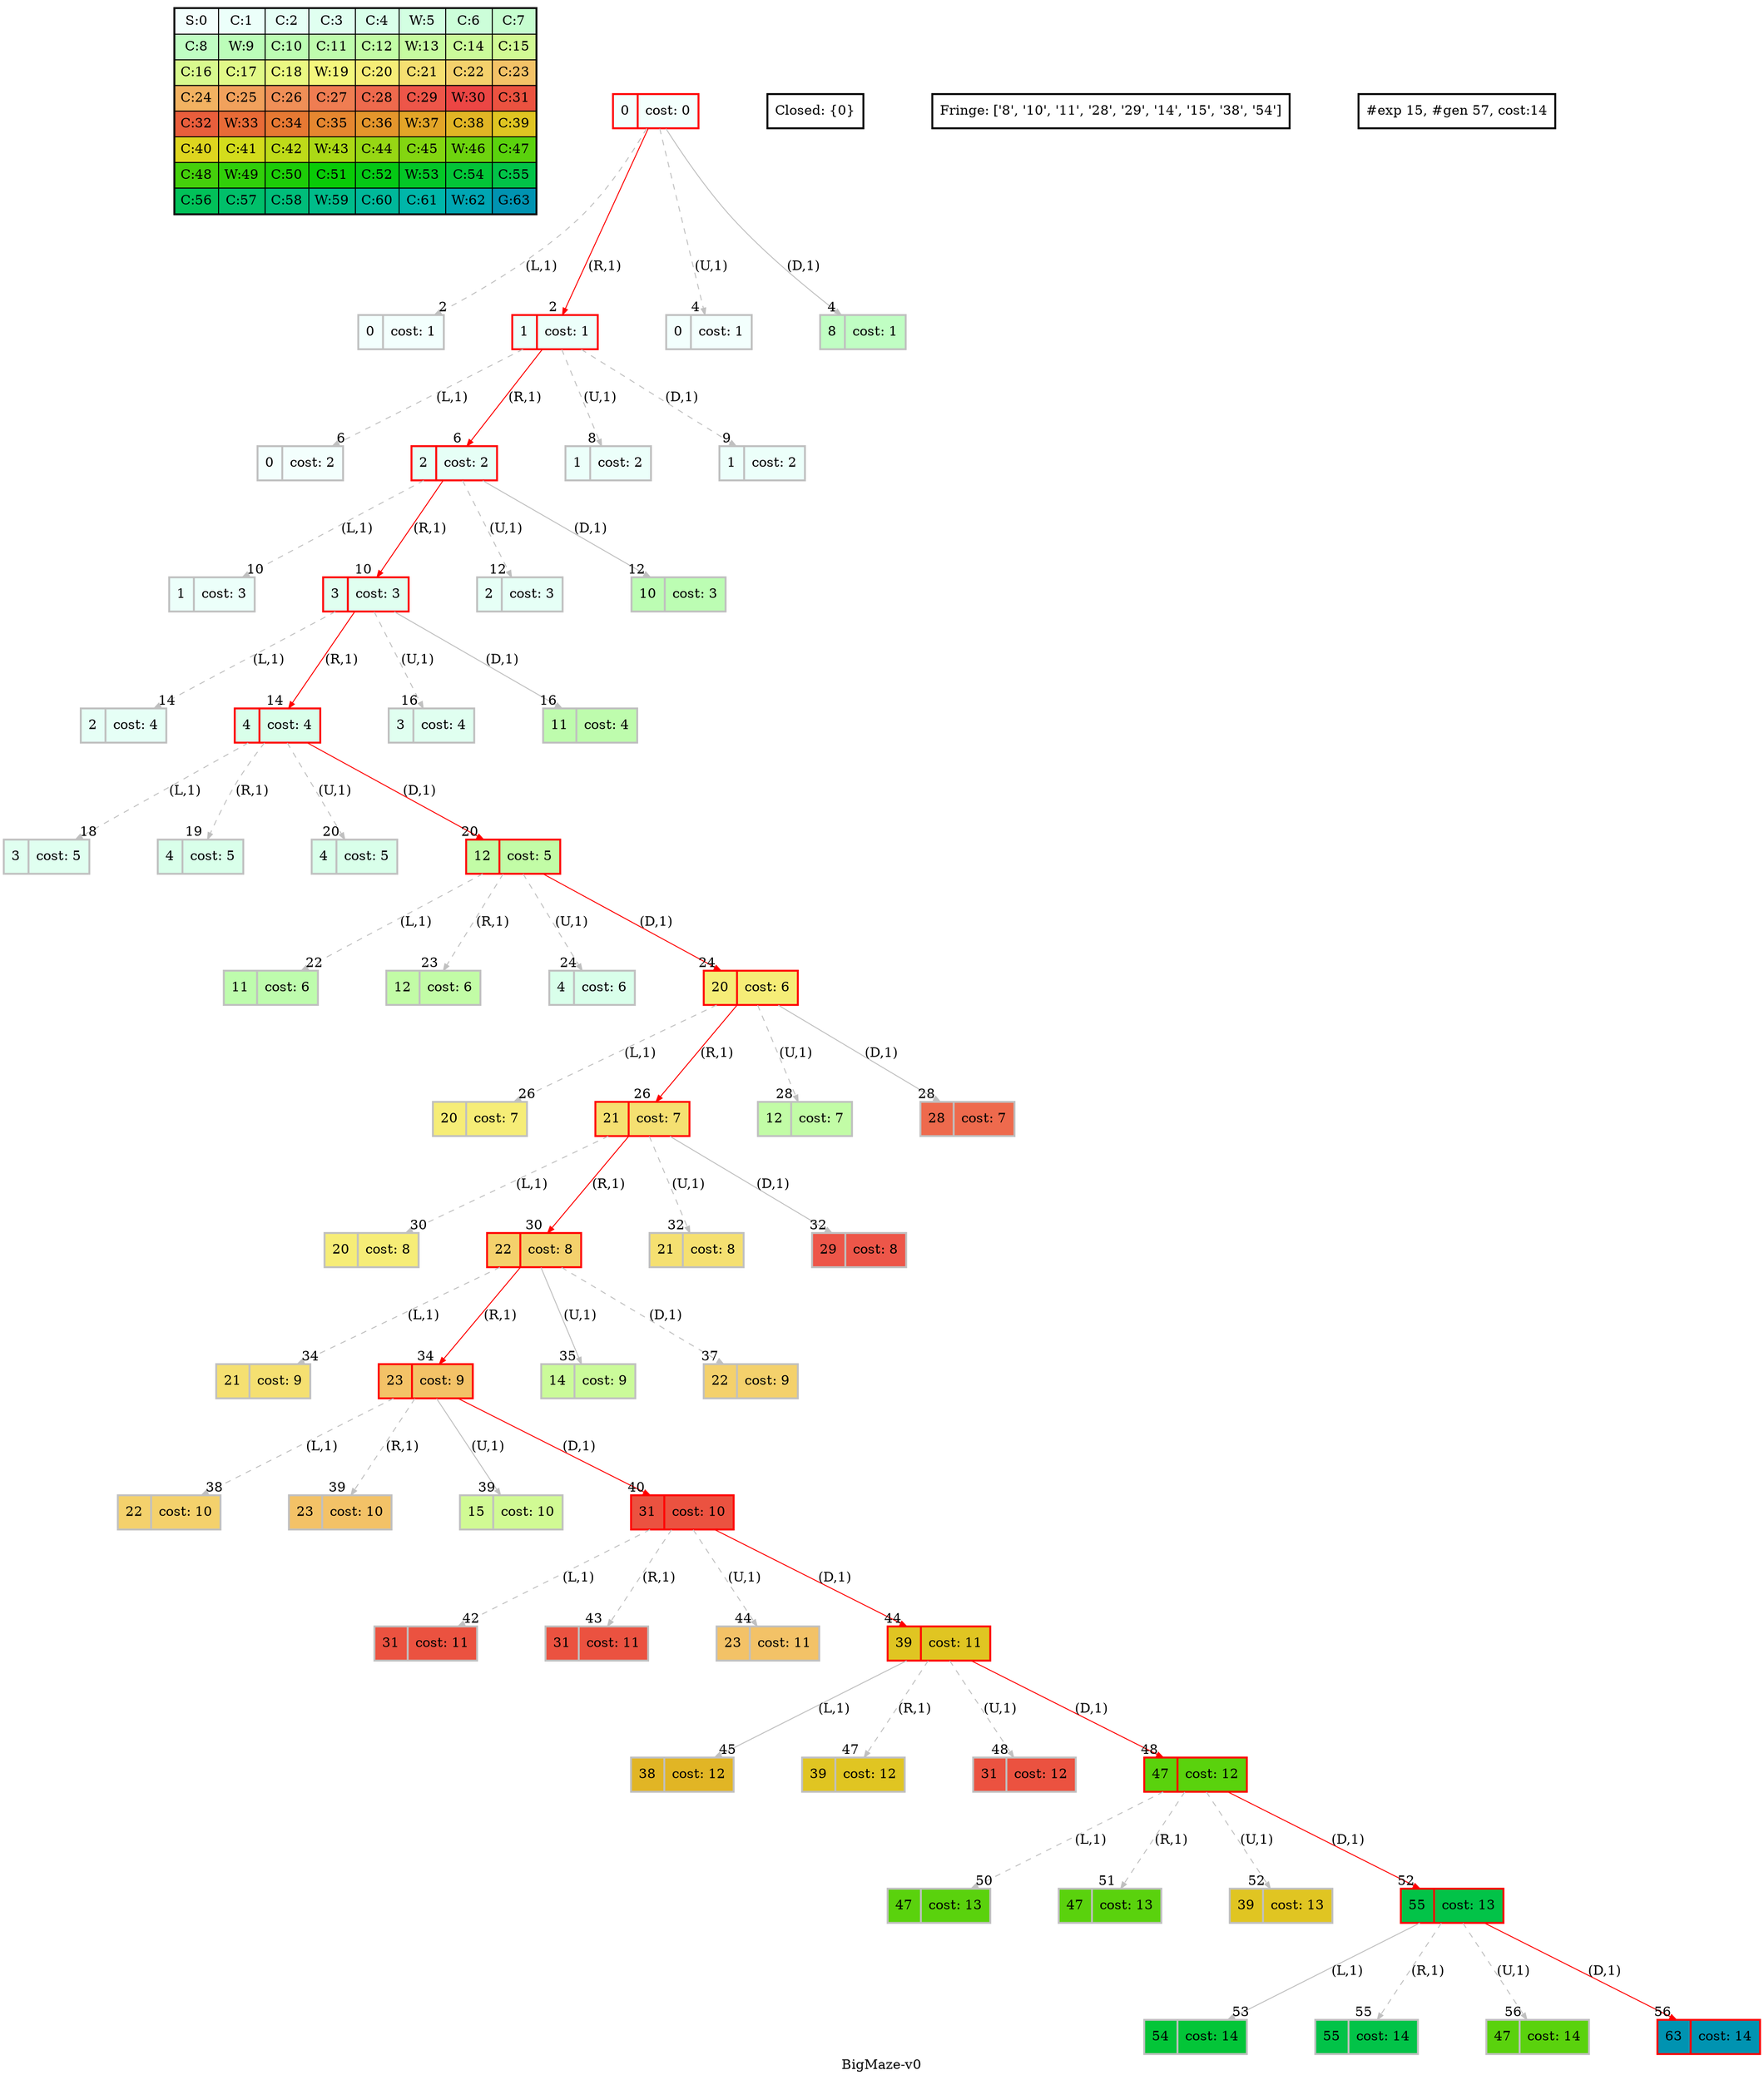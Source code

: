 digraph BigMaze { label="BigMaze-v0" nodesep=1 ranksep="1.2" node [shape=record penwidth=2] edge [arrowsize=0.7] 
subgraph MAP {label=Map;map [shape=plaintext label=<<table border="1" cellpadding="5" cellspacing="0" cellborder="1"><tr><td bgcolor="0.46862745 0.04925994 0.99969645 1.        ">S:0</td><td bgcolor="0.45294118 0.07385253 0.99931706 1.        ">C:1</td><td bgcolor="0.4372549  0.09840028 0.99878599 1.        ">C:2</td><td bgcolor="0.42156863 0.12288829 0.99810333 1.        ">C:3</td><td bgcolor="0.40588235 0.1473017  0.99726917 1.        ">C:4</td><td bgcolor="0.39019608 0.17162568 0.99628365 1.        ">W:5</td><td bgcolor="0.3745098  0.19584547 0.99514692 1.        ">C:6</td><td bgcolor="0.35882353 0.21994636 0.99385914 1.        ">C:7</td></tr><tr><td bgcolor="0.34313725 0.24391372 0.99242051 1.        ">C:8</td><td bgcolor="0.32745098 0.267733   0.99083125 1.        ">W:9</td><td bgcolor="0.31176471 0.29138975 0.98909161 1.        ">C:10</td><td bgcolor="0.29607843 0.31486959 0.98720184 1.        ">C:11</td><td bgcolor="0.28039216 0.33815827 0.98516223 1.        ">C:12</td><td bgcolor="0.26470588 0.36124167 0.9829731  1.        ">W:13</td><td bgcolor="0.24901961 0.38410575 0.98063477 1.        ">C:14</td><td bgcolor="0.23333333 0.40673664 0.9781476  1.        ">C:15</td></tr><tr><td bgcolor="0.21764706 0.42912061 0.97551197 1.        ">C:16</td><td bgcolor="0.20196078 0.45124406 0.97272827 1.        ">C:17</td><td bgcolor="0.18627451 0.47309356 0.96979694 1.        ">C:18</td><td bgcolor="0.17058824 0.49465584 0.9667184  1.        ">W:19</td><td bgcolor="0.15490196 0.51591783 0.96349314 1.        ">C:20</td><td bgcolor="0.13921569 0.5368666  0.96012165 1.        ">C:21</td><td bgcolor="0.12352941 0.55748944 0.95660442 1.        ">C:22</td><td bgcolor="0.10784314 0.57777383 0.952942   1.        ">C:23</td></tr><tr><td bgcolor="0.09215686 0.59770746 0.94913494 1.        ">C:24</td><td bgcolor="0.07647059 0.61727822 0.94518383 1.        ">C:25</td><td bgcolor="0.06078431 0.63647424 0.94108925 1.        ">C:26</td><td bgcolor="0.04509804 0.65528385 0.93685184 1.        ">C:27</td><td bgcolor="0.02941176 0.67369564 0.93247223 1.        ">C:28</td><td bgcolor="0.01372549 0.69169844 0.92795109 1.        ">C:29</td><td bgcolor="0.00196078 0.70928131 0.92328911 1.        ">W:30</td><td bgcolor="0.01764706 0.72643357 0.91848699 1.        ">C:31</td></tr><tr><td bgcolor="0.03333333 0.74314483 0.91354546 1.        ">C:32</td><td bgcolor="0.04901961 0.75940492 0.90846527 1.        ">W:33</td><td bgcolor="0.06470588 0.77520398 0.9032472  1.        ">C:34</td><td bgcolor="0.08039216 0.79053241 0.89789203 1.        ">C:35</td><td bgcolor="0.09607843 0.80538092 0.89240058 1.        ">C:36</td><td bgcolor="0.11176471 0.81974048 0.88677369 1.        ">W:37</td><td bgcolor="0.12745098 0.83360239 0.88101219 1.        ">C:38</td><td bgcolor="0.14313725 0.84695821 0.87511698 1.        ">C:39</td></tr><tr><td bgcolor="0.15882353 0.85979985 0.86908895 1.        ">C:40</td><td bgcolor="0.1745098  0.87211951 0.862929   1.        ">C:41</td><td bgcolor="0.19019608 0.88390971 0.85663808 1.        ">C:42</td><td bgcolor="0.20588235 0.89516329 0.85021714 1.        ">W:43</td><td bgcolor="0.22156863 0.90587342 0.84366715 1.        ">C:44</td><td bgcolor="0.2372549  0.9160336  0.83698911 1.        ">C:45</td><td bgcolor="0.25294118 0.92563766 0.83018403 1.        ">W:46</td><td bgcolor="0.26862745 0.93467977 0.82325295 1.        ">C:47</td></tr><tr><td bgcolor="0.28431373 0.94315443 0.81619691 1.        ">C:48</td><td bgcolor="0.3        0.95105652 0.80901699 1.        ">W:49</td><td bgcolor="0.31568627 0.95838122 0.80171428 1.        ">C:50</td><td bgcolor="0.33137255 0.96512409 0.79428989 1.        ">C:51</td><td bgcolor="0.34705882 0.97128103 0.78674494 1.        ">C:52</td><td bgcolor="0.3627451  0.97684832 0.77908057 1.        ">W:53</td><td bgcolor="0.37843137 0.98182256 0.77129796 1.        ">C:54</td><td bgcolor="0.39411765 0.98620075 0.76339828 1.        ">C:55</td></tr><tr><td bgcolor="0.40980392 0.98998021 0.75538273 1.        ">C:56</td><td bgcolor="0.4254902  0.99315867 0.74725253 1.        ">C:57</td><td bgcolor="0.44117647 0.99573418 0.73900892 1.        ">C:58</td><td bgcolor="0.45686275 0.99770518 0.73065313 1.        ">W:59</td><td bgcolor="0.47254902 0.99907048 0.72218645 1.        ">C:60</td><td bgcolor="0.48823529 0.99982925 0.71361015 1.        ">C:61</td><td bgcolor="0.51176471 0.99982925 0.70054304 1.        ">W:62</td><td bgcolor="0.52745098 0.99907048 0.69169844 1.        ">G:63</td></tr></table>>]} 
"0_0" [label="<f0>0 |<f1> cost: 0" style=filled color=grey fillcolor="0.46862745 0.04925994 0.99969645 1.        "];  
"0_0.0-0" [label="<f0>0 |<f1> cost: 1" style=filled color=grey fillcolor="0.46862745 0.04925994 0.99969645 1.        "];   "0_0" -> "0_0.0-0" [label="(L,1)" headlabel=" 2 " style="dashed" color=grey ]; "0_c" [label="Closed: {0}" shape=box]; "0_fr" [label="Fringe: []" shape=box];
"0_0" [label="<f0>0 |<f1> cost: 0" style=filled color=black color=red fillcolor="0.46862745 0.04925994 0.99969645 1.        "];  "0_0.1-1" [label="<f0>1 |<f1> cost: 1" style=filled color=grey color=red fillcolor="0.45294118 0.07385253 0.99931706 1.        "];   "0_0" -> "0_0.1-1" [label="(R,1)" headlabel=" 2 " style="" color=grey color=red ]; "0_c" [label="Closed: {0}" shape=box]; "0_fr" [label="Fringe: []" shape=box];
"0_0.0-2" [label="<f0>0 |<f1> cost: 1" style=filled color=grey fillcolor="0.46862745 0.04925994 0.99969645 1.        "];   "0_0" -> "0_0.0-2" [label="(U,1)" headlabel=" 4 " style="dashed" color=grey ]; "0_c" [label="Closed: {0}" shape=box]; "0_fr" [label="Fringe: ['1']" shape=box];
"0_0.8-3" [label="<f0>8 |<f1> cost: 1" style=filled color=grey fillcolor="0.34313725 0.24391372 0.99242051 1.        "];   "0_0" -> "0_0.8-3" [label="(D,1)" headlabel=" 4 " style="" color=grey ]; "0_c" [label="Closed: {0}" shape=box]; "0_fr" [label="Fringe: ['1']" shape=box];
"0_0.1.0-0" [label="<f0>0 |<f1> cost: 2" style=filled color=grey fillcolor="0.46862745 0.04925994 0.99969645 1.        "];   "0_0.1-1" -> "0_0.1.0-0" [label="(L,1)" headlabel=" 6 " style="dashed" color=grey ]; "0_c" [label="Closed: {0}" shape=box]; "0_fr" [label="Fringe: ['8']" shape=box];
"0_0.1-1" [label="<f0>1 |<f1> cost: 1" style=filled color=black color=red fillcolor="0.45294118 0.07385253 0.99931706 1.        "];  "0_0.1.2-1" [label="<f0>2 |<f1> cost: 2" style=filled color=grey color=red fillcolor="0.4372549  0.09840028 0.99878599 1.        "];   "0_0.1-1" -> "0_0.1.2-1" [label="(R,1)" headlabel=" 6 " style="" color=grey color=red ]; "0_c" [label="Closed: {0}" shape=box]; "0_fr" [label="Fringe: ['8']" shape=box];
"0_0.1.1-2" [label="<f0>1 |<f1> cost: 2" style=filled color=grey fillcolor="0.45294118 0.07385253 0.99931706 1.        "];   "0_0.1-1" -> "0_0.1.1-2" [label="(U,1)" headlabel=" 8 " style="dashed" color=grey ]; "0_c" [label="Closed: {0}" shape=box]; "0_fr" [label="Fringe: ['8', '2']" shape=box];
"0_0.1.1-3" [label="<f0>1 |<f1> cost: 2" style=filled color=grey fillcolor="0.45294118 0.07385253 0.99931706 1.        "];   "0_0.1-1" -> "0_0.1.1-3" [label="(D,1)" headlabel=" 9 " style="dashed" color=grey ]; "0_c" [label="Closed: {0}" shape=box]; "0_fr" [label="Fringe: ['8', '2']" shape=box];
"0_0.1.2.1-0" [label="<f0>1 |<f1> cost: 3" style=filled color=grey fillcolor="0.45294118 0.07385253 0.99931706 1.        "];   "0_0.1.2-1" -> "0_0.1.2.1-0" [label="(L,1)" headlabel=" 10 " style="dashed" color=grey ]; "0_c" [label="Closed: {0}" shape=box]; "0_fr" [label="Fringe: ['8']" shape=box];
"0_0.1.2-1" [label="<f0>2 |<f1> cost: 2" style=filled color=black color=red fillcolor="0.4372549  0.09840028 0.99878599 1.        "];  "0_0.1.2.3-1" [label="<f0>3 |<f1> cost: 3" style=filled color=grey color=red fillcolor="0.42156863 0.12288829 0.99810333 1.        "];   "0_0.1.2-1" -> "0_0.1.2.3-1" [label="(R,1)" headlabel=" 10 " style="" color=grey color=red ]; "0_c" [label="Closed: {0}" shape=box]; "0_fr" [label="Fringe: ['8']" shape=box];
"0_0.1.2.2-2" [label="<f0>2 |<f1> cost: 3" style=filled color=grey fillcolor="0.4372549  0.09840028 0.99878599 1.        "];   "0_0.1.2-1" -> "0_0.1.2.2-2" [label="(U,1)" headlabel=" 12 " style="dashed" color=grey ]; "0_c" [label="Closed: {0}" shape=box]; "0_fr" [label="Fringe: ['8', '3']" shape=box];
"0_0.1.2.10-3" [label="<f0>10 |<f1> cost: 3" style=filled color=grey fillcolor="0.31176471 0.29138975 0.98909161 1.        "];   "0_0.1.2-1" -> "0_0.1.2.10-3" [label="(D,1)" headlabel=" 12 " style="" color=grey ]; "0_c" [label="Closed: {0}" shape=box]; "0_fr" [label="Fringe: ['8', '3']" shape=box];
"0_0.1.2.3.2-0" [label="<f0>2 |<f1> cost: 4" style=filled color=grey fillcolor="0.4372549  0.09840028 0.99878599 1.        "];   "0_0.1.2.3-1" -> "0_0.1.2.3.2-0" [label="(L,1)" headlabel=" 14 " style="dashed" color=grey ]; "0_c" [label="Closed: {0}" shape=box]; "0_fr" [label="Fringe: ['8', '10']" shape=box];
"0_0.1.2.3-1" [label="<f0>3 |<f1> cost: 3" style=filled color=black color=red fillcolor="0.42156863 0.12288829 0.99810333 1.        "];  "0_0.1.2.3.4-1" [label="<f0>4 |<f1> cost: 4" style=filled color=grey color=red fillcolor="0.40588235 0.1473017  0.99726917 1.        "];   "0_0.1.2.3-1" -> "0_0.1.2.3.4-1" [label="(R,1)" headlabel=" 14 " style="" color=grey color=red ]; "0_c" [label="Closed: {0}" shape=box]; "0_fr" [label="Fringe: ['8', '10']" shape=box];
"0_0.1.2.3.3-2" [label="<f0>3 |<f1> cost: 4" style=filled color=grey fillcolor="0.42156863 0.12288829 0.99810333 1.        "];   "0_0.1.2.3-1" -> "0_0.1.2.3.3-2" [label="(U,1)" headlabel=" 16 " style="dashed" color=grey ]; "0_c" [label="Closed: {0}" shape=box]; "0_fr" [label="Fringe: ['8', '10', '4']" shape=box];
"0_0.1.2.3.11-3" [label="<f0>11 |<f1> cost: 4" style=filled color=grey fillcolor="0.29607843 0.31486959 0.98720184 1.        "];   "0_0.1.2.3-1" -> "0_0.1.2.3.11-3" [label="(D,1)" headlabel=" 16 " style="" color=grey ]; "0_c" [label="Closed: {0}" shape=box]; "0_fr" [label="Fringe: ['8', '10', '4']" shape=box];
"0_0.1.2.3.4.3-0" [label="<f0>3 |<f1> cost: 5" style=filled color=grey fillcolor="0.42156863 0.12288829 0.99810333 1.        "];   "0_0.1.2.3.4-1" -> "0_0.1.2.3.4.3-0" [label="(L,1)" headlabel=" 18 " style="dashed" color=grey ]; "0_c" [label="Closed: {0}" shape=box]; "0_fr" [label="Fringe: ['8', '10', '11']" shape=box];
"0_0.1.2.3.4.4-1" [label="<f0>4 |<f1> cost: 5" style=filled color=grey fillcolor="0.40588235 0.1473017  0.99726917 1.        "];   "0_0.1.2.3.4-1" -> "0_0.1.2.3.4.4-1" [label="(R,1)" headlabel=" 19 " style="dashed" color=grey ]; "0_c" [label="Closed: {0}" shape=box]; "0_fr" [label="Fringe: ['8', '10', '11']" shape=box];
"0_0.1.2.3.4.4-2" [label="<f0>4 |<f1> cost: 5" style=filled color=grey fillcolor="0.40588235 0.1473017  0.99726917 1.        "];   "0_0.1.2.3.4-1" -> "0_0.1.2.3.4.4-2" [label="(U,1)" headlabel=" 20 " style="dashed" color=grey ]; "0_c" [label="Closed: {0}" shape=box]; "0_fr" [label="Fringe: ['8', '10', '11']" shape=box];
"0_0.1.2.3.4-1" [label="<f0>4 |<f1> cost: 4" style=filled color=black color=red fillcolor="0.40588235 0.1473017  0.99726917 1.        "];  "0_0.1.2.3.4.12-3" [label="<f0>12 |<f1> cost: 5" style=filled color=grey color=red fillcolor="0.28039216 0.33815827 0.98516223 1.        "];   "0_0.1.2.3.4-1" -> "0_0.1.2.3.4.12-3" [label="(D,1)" headlabel=" 20 " style="" color=grey color=red ]; "0_c" [label="Closed: {0}" shape=box]; "0_fr" [label="Fringe: ['8', '10', '11']" shape=box];
"0_0.1.2.3.4.12.11-0" [label="<f0>11 |<f1> cost: 6" style=filled color=grey fillcolor="0.29607843 0.31486959 0.98720184 1.        "];   "0_0.1.2.3.4.12-3" -> "0_0.1.2.3.4.12.11-0" [label="(L,1)" headlabel=" 22 " style="dashed" color=grey ]; "0_c" [label="Closed: {0}" shape=box]; "0_fr" [label="Fringe: ['8', '10', '11']" shape=box];
"0_0.1.2.3.4.12.12-1" [label="<f0>12 |<f1> cost: 6" style=filled color=grey fillcolor="0.28039216 0.33815827 0.98516223 1.        "];   "0_0.1.2.3.4.12-3" -> "0_0.1.2.3.4.12.12-1" [label="(R,1)" headlabel=" 23 " style="dashed" color=grey ]; "0_c" [label="Closed: {0}" shape=box]; "0_fr" [label="Fringe: ['8', '10', '11']" shape=box];
"0_0.1.2.3.4.12.4-2" [label="<f0>4 |<f1> cost: 6" style=filled color=grey fillcolor="0.40588235 0.1473017  0.99726917 1.        "];   "0_0.1.2.3.4.12-3" -> "0_0.1.2.3.4.12.4-2" [label="(U,1)" headlabel=" 24 " style="dashed" color=grey ]; "0_c" [label="Closed: {0}" shape=box]; "0_fr" [label="Fringe: ['8', '10', '11']" shape=box];
"0_0.1.2.3.4.12-3" [label="<f0>12 |<f1> cost: 5" style=filled color=black color=red fillcolor="0.28039216 0.33815827 0.98516223 1.        "];  "0_0.1.2.3.4.12.20-3" [label="<f0>20 |<f1> cost: 6" style=filled color=grey color=red fillcolor="0.15490196 0.51591783 0.96349314 1.        "];   "0_0.1.2.3.4.12-3" -> "0_0.1.2.3.4.12.20-3" [label="(D,1)" headlabel=" 24 " style="" color=grey color=red ]; "0_c" [label="Closed: {0}" shape=box]; "0_fr" [label="Fringe: ['8', '10', '11']" shape=box];
"0_0.1.2.3.4.12.20.20-0" [label="<f0>20 |<f1> cost: 7" style=filled color=grey fillcolor="0.15490196 0.51591783 0.96349314 1.        "];   "0_0.1.2.3.4.12.20-3" -> "0_0.1.2.3.4.12.20.20-0" [label="(L,1)" headlabel=" 26 " style="dashed" color=grey ]; "0_c" [label="Closed: {0}" shape=box]; "0_fr" [label="Fringe: ['8', '10', '11']" shape=box];
"0_0.1.2.3.4.12.20-3" [label="<f0>20 |<f1> cost: 6" style=filled color=black color=red fillcolor="0.15490196 0.51591783 0.96349314 1.        "];  "0_0.1.2.3.4.12.20.21-1" [label="<f0>21 |<f1> cost: 7" style=filled color=grey color=red fillcolor="0.13921569 0.5368666  0.96012165 1.        "];   "0_0.1.2.3.4.12.20-3" -> "0_0.1.2.3.4.12.20.21-1" [label="(R,1)" headlabel=" 26 " style="" color=grey color=red ]; "0_c" [label="Closed: {0}" shape=box]; "0_fr" [label="Fringe: ['8', '10', '11']" shape=box];
"0_0.1.2.3.4.12.20.12-2" [label="<f0>12 |<f1> cost: 7" style=filled color=grey fillcolor="0.28039216 0.33815827 0.98516223 1.        "];   "0_0.1.2.3.4.12.20-3" -> "0_0.1.2.3.4.12.20.12-2" [label="(U,1)" headlabel=" 28 " style="dashed" color=grey ]; "0_c" [label="Closed: {0}" shape=box]; "0_fr" [label="Fringe: ['8', '10', '11', '21']" shape=box];
"0_0.1.2.3.4.12.20.28-3" [label="<f0>28 |<f1> cost: 7" style=filled color=grey fillcolor="0.02941176 0.67369564 0.93247223 1.        "];   "0_0.1.2.3.4.12.20-3" -> "0_0.1.2.3.4.12.20.28-3" [label="(D,1)" headlabel=" 28 " style="" color=grey ]; "0_c" [label="Closed: {0}" shape=box]; "0_fr" [label="Fringe: ['8', '10', '11', '21']" shape=box];
"0_0.1.2.3.4.12.20.21.20-0" [label="<f0>20 |<f1> cost: 8" style=filled color=grey fillcolor="0.15490196 0.51591783 0.96349314 1.        "];   "0_0.1.2.3.4.12.20.21-1" -> "0_0.1.2.3.4.12.20.21.20-0" [label="(L,1)" headlabel=" 30 " style="dashed" color=grey ]; "0_c" [label="Closed: {0}" shape=box]; "0_fr" [label="Fringe: ['8', '10', '11', '28']" shape=box];
"0_0.1.2.3.4.12.20.21-1" [label="<f0>21 |<f1> cost: 7" style=filled color=black color=red fillcolor="0.13921569 0.5368666  0.96012165 1.        "];  "0_0.1.2.3.4.12.20.21.22-1" [label="<f0>22 |<f1> cost: 8" style=filled color=grey color=red fillcolor="0.12352941 0.55748944 0.95660442 1.        "];   "0_0.1.2.3.4.12.20.21-1" -> "0_0.1.2.3.4.12.20.21.22-1" [label="(R,1)" headlabel=" 30 " style="" color=grey color=red ]; "0_c" [label="Closed: {0}" shape=box]; "0_fr" [label="Fringe: ['8', '10', '11', '28']" shape=box];
"0_0.1.2.3.4.12.20.21.21-2" [label="<f0>21 |<f1> cost: 8" style=filled color=grey fillcolor="0.13921569 0.5368666  0.96012165 1.        "];   "0_0.1.2.3.4.12.20.21-1" -> "0_0.1.2.3.4.12.20.21.21-2" [label="(U,1)" headlabel=" 32 " style="dashed" color=grey ]; "0_c" [label="Closed: {0}" shape=box]; "0_fr" [label="Fringe: ['8', '10', '11', '28', '22']" shape=box];
"0_0.1.2.3.4.12.20.21.29-3" [label="<f0>29 |<f1> cost: 8" style=filled color=grey fillcolor="0.01372549 0.69169844 0.92795109 1.        "];   "0_0.1.2.3.4.12.20.21-1" -> "0_0.1.2.3.4.12.20.21.29-3" [label="(D,1)" headlabel=" 32 " style="" color=grey ]; "0_c" [label="Closed: {0}" shape=box]; "0_fr" [label="Fringe: ['8', '10', '11', '28', '22']" shape=box];
"0_0.1.2.3.4.12.20.21.22.21-0" [label="<f0>21 |<f1> cost: 9" style=filled color=grey fillcolor="0.13921569 0.5368666  0.96012165 1.        "];   "0_0.1.2.3.4.12.20.21.22-1" -> "0_0.1.2.3.4.12.20.21.22.21-0" [label="(L,1)" headlabel=" 34 " style="dashed" color=grey ]; "0_c" [label="Closed: {0}" shape=box]; "0_fr" [label="Fringe: ['8', '10', '11', '28', '29']" shape=box];
"0_0.1.2.3.4.12.20.21.22-1" [label="<f0>22 |<f1> cost: 8" style=filled color=black color=red fillcolor="0.12352941 0.55748944 0.95660442 1.        "];  "0_0.1.2.3.4.12.20.21.22.23-1" [label="<f0>23 |<f1> cost: 9" style=filled color=grey color=red fillcolor="0.10784314 0.57777383 0.952942   1.        "];   "0_0.1.2.3.4.12.20.21.22-1" -> "0_0.1.2.3.4.12.20.21.22.23-1" [label="(R,1)" headlabel=" 34 " style="" color=grey color=red ]; "0_c" [label="Closed: {0}" shape=box]; "0_fr" [label="Fringe: ['8', '10', '11', '28', '29']" shape=box];
"0_0.1.2.3.4.12.20.21.22.14-2" [label="<f0>14 |<f1> cost: 9" style=filled color=grey fillcolor="0.24901961 0.38410575 0.98063477 1.        "];   "0_0.1.2.3.4.12.20.21.22-1" -> "0_0.1.2.3.4.12.20.21.22.14-2" [label="(U,1)" headlabel=" 35 " style="" color=grey ]; "0_c" [label="Closed: {0}" shape=box]; "0_fr" [label="Fringe: ['8', '10', '11', '28', '29', '23']" shape=box];
"0_0.1.2.3.4.12.20.21.22.22-3" [label="<f0>22 |<f1> cost: 9" style=filled color=grey fillcolor="0.12352941 0.55748944 0.95660442 1.        "];   "0_0.1.2.3.4.12.20.21.22-1" -> "0_0.1.2.3.4.12.20.21.22.22-3" [label="(D,1)" headlabel=" 37 " style="dashed" color=grey ]; "0_c" [label="Closed: {0}" shape=box]; "0_fr" [label="Fringe: ['8', '10', '11', '28', '29', '23', '14']" shape=box];
"0_0.1.2.3.4.12.20.21.22.23.22-0" [label="<f0>22 |<f1> cost: 10" style=filled color=grey fillcolor="0.12352941 0.55748944 0.95660442 1.        "];   "0_0.1.2.3.4.12.20.21.22.23-1" -> "0_0.1.2.3.4.12.20.21.22.23.22-0" [label="(L,1)" headlabel=" 38 " style="dashed" color=grey ]; "0_c" [label="Closed: {0}" shape=box]; "0_fr" [label="Fringe: ['8', '10', '11', '28', '29', '14']" shape=box];
"0_0.1.2.3.4.12.20.21.22.23.23-1" [label="<f0>23 |<f1> cost: 10" style=filled color=grey fillcolor="0.10784314 0.57777383 0.952942   1.        "];   "0_0.1.2.3.4.12.20.21.22.23-1" -> "0_0.1.2.3.4.12.20.21.22.23.23-1" [label="(R,1)" headlabel=" 39 " style="dashed" color=grey ]; "0_c" [label="Closed: {0}" shape=box]; "0_fr" [label="Fringe: ['8', '10', '11', '28', '29', '14']" shape=box];
"0_0.1.2.3.4.12.20.21.22.23-1" [label="<f0>23 |<f1> cost: 9" style=filled color=black color=red fillcolor="0.10784314 0.57777383 0.952942   1.        "];  "0_0.1.2.3.4.12.20.21.22.23.15-2" [label="<f0>15 |<f1> cost: 10" style=filled color=grey fillcolor="0.23333333 0.40673664 0.9781476  1.        "];   "0_0.1.2.3.4.12.20.21.22.23-1" -> "0_0.1.2.3.4.12.20.21.22.23.15-2" [label="(U,1)" headlabel=" 39 " style="" color=grey ]; "0_c" [label="Closed: {0}" shape=box]; "0_fr" [label="Fringe: ['8', '10', '11', '28', '29', '14']" shape=box];
"0_0.1.2.3.4.12.20.21.22.23.31-3" [label="<f0>31 |<f1> cost: 10" style=filled color=grey color=red fillcolor="0.01764706 0.72643357 0.91848699 1.        "];   "0_0.1.2.3.4.12.20.21.22.23-1" -> "0_0.1.2.3.4.12.20.21.22.23.31-3" [label="(D,1)" headlabel=" 40 " style="" color=grey color=red ]; "0_c" [label="Closed: {0}" shape=box]; "0_fr" [label="Fringe: ['8', '10', '11', '28', '29', '14', '15']" shape=box];
"0_0.1.2.3.4.12.20.21.22.23.31.31-0" [label="<f0>31 |<f1> cost: 11" style=filled color=grey fillcolor="0.01764706 0.72643357 0.91848699 1.        "];   "0_0.1.2.3.4.12.20.21.22.23.31-3" -> "0_0.1.2.3.4.12.20.21.22.23.31.31-0" [label="(L,1)" headlabel=" 42 " style="dashed" color=grey ]; "0_c" [label="Closed: {0}" shape=box]; "0_fr" [label="Fringe: ['8', '10', '11', '28', '29', '14', '15']" shape=box];
"0_0.1.2.3.4.12.20.21.22.23.31.31-1" [label="<f0>31 |<f1> cost: 11" style=filled color=grey fillcolor="0.01764706 0.72643357 0.91848699 1.        "];   "0_0.1.2.3.4.12.20.21.22.23.31-3" -> "0_0.1.2.3.4.12.20.21.22.23.31.31-1" [label="(R,1)" headlabel=" 43 " style="dashed" color=grey ]; "0_c" [label="Closed: {0}" shape=box]; "0_fr" [label="Fringe: ['8', '10', '11', '28', '29', '14', '15']" shape=box];
"0_0.1.2.3.4.12.20.21.22.23.31.23-2" [label="<f0>23 |<f1> cost: 11" style=filled color=grey fillcolor="0.10784314 0.57777383 0.952942   1.        "];   "0_0.1.2.3.4.12.20.21.22.23.31-3" -> "0_0.1.2.3.4.12.20.21.22.23.31.23-2" [label="(U,1)" headlabel=" 44 " style="dashed" color=grey ]; "0_c" [label="Closed: {0}" shape=box]; "0_fr" [label="Fringe: ['8', '10', '11', '28', '29', '14', '15']" shape=box];
"0_0.1.2.3.4.12.20.21.22.23.31-3" [label="<f0>31 |<f1> cost: 10" style=filled color=black color=red fillcolor="0.01764706 0.72643357 0.91848699 1.        "];  "0_0.1.2.3.4.12.20.21.22.23.31.39-3" [label="<f0>39 |<f1> cost: 11" style=filled color=grey color=red fillcolor="0.14313725 0.84695821 0.87511698 1.        "];   "0_0.1.2.3.4.12.20.21.22.23.31-3" -> "0_0.1.2.3.4.12.20.21.22.23.31.39-3" [label="(D,1)" headlabel=" 44 " style="" color=grey color=red ]; "0_c" [label="Closed: {0}" shape=box]; "0_fr" [label="Fringe: ['8', '10', '11', '28', '29', '14', '15']" shape=box];
"0_0.1.2.3.4.12.20.21.22.23.31.39-3" [label="<f0>39 |<f1> cost: 11" style=filled color=black color=red fillcolor="0.14313725 0.84695821 0.87511698 1.        "];  "0_0.1.2.3.4.12.20.21.22.23.31.39.38-0" [label="<f0>38 |<f1> cost: 12" style=filled color=grey fillcolor="0.12745098 0.83360239 0.88101219 1.        "];   "0_0.1.2.3.4.12.20.21.22.23.31.39-3" -> "0_0.1.2.3.4.12.20.21.22.23.31.39.38-0" [label="(L,1)" headlabel=" 45 " style="" color=grey ]; "0_c" [label="Closed: {0}" shape=box]; "0_fr" [label="Fringe: ['8', '10', '11', '28', '29', '14', '15']" shape=box];
"0_0.1.2.3.4.12.20.21.22.23.31.39.39-1" [label="<f0>39 |<f1> cost: 12" style=filled color=grey fillcolor="0.14313725 0.84695821 0.87511698 1.        "];   "0_0.1.2.3.4.12.20.21.22.23.31.39-3" -> "0_0.1.2.3.4.12.20.21.22.23.31.39.39-1" [label="(R,1)" headlabel=" 47 " style="dashed" color=grey ]; "0_c" [label="Closed: {0}" shape=box]; "0_fr" [label="Fringe: ['8', '10', '11', '28', '29', '14', '15', '38']" shape=box];
"0_0.1.2.3.4.12.20.21.22.23.31.39.31-2" [label="<f0>31 |<f1> cost: 12" style=filled color=grey fillcolor="0.01764706 0.72643357 0.91848699 1.        "];   "0_0.1.2.3.4.12.20.21.22.23.31.39-3" -> "0_0.1.2.3.4.12.20.21.22.23.31.39.31-2" [label="(U,1)" headlabel=" 48 " style="dashed" color=grey ]; "0_c" [label="Closed: {0}" shape=box]; "0_fr" [label="Fringe: ['8', '10', '11', '28', '29', '14', '15', '38']" shape=box];
"0_0.1.2.3.4.12.20.21.22.23.31.39.47-3" [label="<f0>47 |<f1> cost: 12" style=filled color=grey color=red fillcolor="0.26862745 0.93467977 0.82325295 1.        "];   "0_0.1.2.3.4.12.20.21.22.23.31.39-3" -> "0_0.1.2.3.4.12.20.21.22.23.31.39.47-3" [label="(D,1)" headlabel=" 48 " style="" color=grey color=red ]; "0_c" [label="Closed: {0}" shape=box]; "0_fr" [label="Fringe: ['8', '10', '11', '28', '29', '14', '15', '38']" shape=box];
"0_0.1.2.3.4.12.20.21.22.23.31.39.47.47-0" [label="<f0>47 |<f1> cost: 13" style=filled color=grey fillcolor="0.26862745 0.93467977 0.82325295 1.        "];   "0_0.1.2.3.4.12.20.21.22.23.31.39.47-3" -> "0_0.1.2.3.4.12.20.21.22.23.31.39.47.47-0" [label="(L,1)" headlabel=" 50 " style="dashed" color=grey ]; "0_c" [label="Closed: {0}" shape=box]; "0_fr" [label="Fringe: ['8', '10', '11', '28', '29', '14', '15', '38']" shape=box];
"0_0.1.2.3.4.12.20.21.22.23.31.39.47.47-1" [label="<f0>47 |<f1> cost: 13" style=filled color=grey fillcolor="0.26862745 0.93467977 0.82325295 1.        "];   "0_0.1.2.3.4.12.20.21.22.23.31.39.47-3" -> "0_0.1.2.3.4.12.20.21.22.23.31.39.47.47-1" [label="(R,1)" headlabel=" 51 " style="dashed" color=grey ]; "0_c" [label="Closed: {0}" shape=box]; "0_fr" [label="Fringe: ['8', '10', '11', '28', '29', '14', '15', '38']" shape=box];
"0_0.1.2.3.4.12.20.21.22.23.31.39.47.39-2" [label="<f0>39 |<f1> cost: 13" style=filled color=grey fillcolor="0.14313725 0.84695821 0.87511698 1.        "];   "0_0.1.2.3.4.12.20.21.22.23.31.39.47-3" -> "0_0.1.2.3.4.12.20.21.22.23.31.39.47.39-2" [label="(U,1)" headlabel=" 52 " style="dashed" color=grey ]; "0_c" [label="Closed: {0}" shape=box]; "0_fr" [label="Fringe: ['8', '10', '11', '28', '29', '14', '15', '38']" shape=box];
"0_0.1.2.3.4.12.20.21.22.23.31.39.47-3" [label="<f0>47 |<f1> cost: 12" style=filled color=black color=red fillcolor="0.26862745 0.93467977 0.82325295 1.        "];  "0_0.1.2.3.4.12.20.21.22.23.31.39.47.55-3" [label="<f0>55 |<f1> cost: 13" style=filled color=grey color=red fillcolor="0.39411765 0.98620075 0.76339828 1.        "];   "0_0.1.2.3.4.12.20.21.22.23.31.39.47-3" -> "0_0.1.2.3.4.12.20.21.22.23.31.39.47.55-3" [label="(D,1)" headlabel=" 52 " style="" color=grey color=red ]; "0_c" [label="Closed: {0}" shape=box]; "0_fr" [label="Fringe: ['8', '10', '11', '28', '29', '14', '15', '38']" shape=box];
"0_0.1.2.3.4.12.20.21.22.23.31.39.47.55-3" [label="<f0>55 |<f1> cost: 13" style=filled color=black color=red fillcolor="0.39411765 0.98620075 0.76339828 1.        "];  "0_0.1.2.3.4.12.20.21.22.23.31.39.47.55.54-0" [label="<f0>54 |<f1> cost: 14" style=filled color=grey fillcolor="0.37843137 0.98182256 0.77129796 1.        "];   "0_0.1.2.3.4.12.20.21.22.23.31.39.47.55-3" -> "0_0.1.2.3.4.12.20.21.22.23.31.39.47.55.54-0" [label="(L,1)" headlabel=" 53 " style="" color=grey ]; "0_c" [label="Closed: {0}" shape=box]; "0_fr" [label="Fringe: ['8', '10', '11', '28', '29', '14', '15', '38']" shape=box];
"0_0.1.2.3.4.12.20.21.22.23.31.39.47.55.55-1" [label="<f0>55 |<f1> cost: 14" style=filled color=grey fillcolor="0.39411765 0.98620075 0.76339828 1.        "];   "0_0.1.2.3.4.12.20.21.22.23.31.39.47.55-3" -> "0_0.1.2.3.4.12.20.21.22.23.31.39.47.55.55-1" [label="(R,1)" headlabel=" 55 " style="dashed" color=grey ]; "0_c" [label="Closed: {0}" shape=box]; "0_fr" [label="Fringe: ['8', '10', '11', '28', '29', '14', '15', '38', '54']" shape=box];
"0_0.1.2.3.4.12.20.21.22.23.31.39.47.55.47-2" [label="<f0>47 |<f1> cost: 14" style=filled color=grey fillcolor="0.26862745 0.93467977 0.82325295 1.        "];   "0_0.1.2.3.4.12.20.21.22.23.31.39.47.55-3" -> "0_0.1.2.3.4.12.20.21.22.23.31.39.47.55.47-2" [label="(U,1)" headlabel=" 56 " style="dashed" color=grey ]; "0_c" [label="Closed: {0}" shape=box]; "0_fr" [label="Fringe: ['8', '10', '11', '28', '29', '14', '15', '38', '54']" shape=box];

"0_0.1.2.3.4.12.20.21.22.23.31.39.47.55.63-3" [label="<f0>63 |<f1> cost: 14" style=filled color=black color=red fillcolor="0.52745098 0.99907048 0.69169844 1.        "]; /*GOALSTATE*/  "0_0.1.2.3.4.12.20.21.22.23.31.39.47.55-3" -> "0_0.1.2.3.4.12.20.21.22.23.31.39.47.55.63-3" [label="(D,1)" headlabel=" 56 " style="" color=grey color=red ]; "0_c" [label="Closed: {0}" shape=box]; "0_fr" [label="Fringe: ['8', '10', '11', '28', '29', '14', '15', '38', '54']" shape=box]
"#exp 15, #gen 57, cost:14" [ shape=box ]; }
